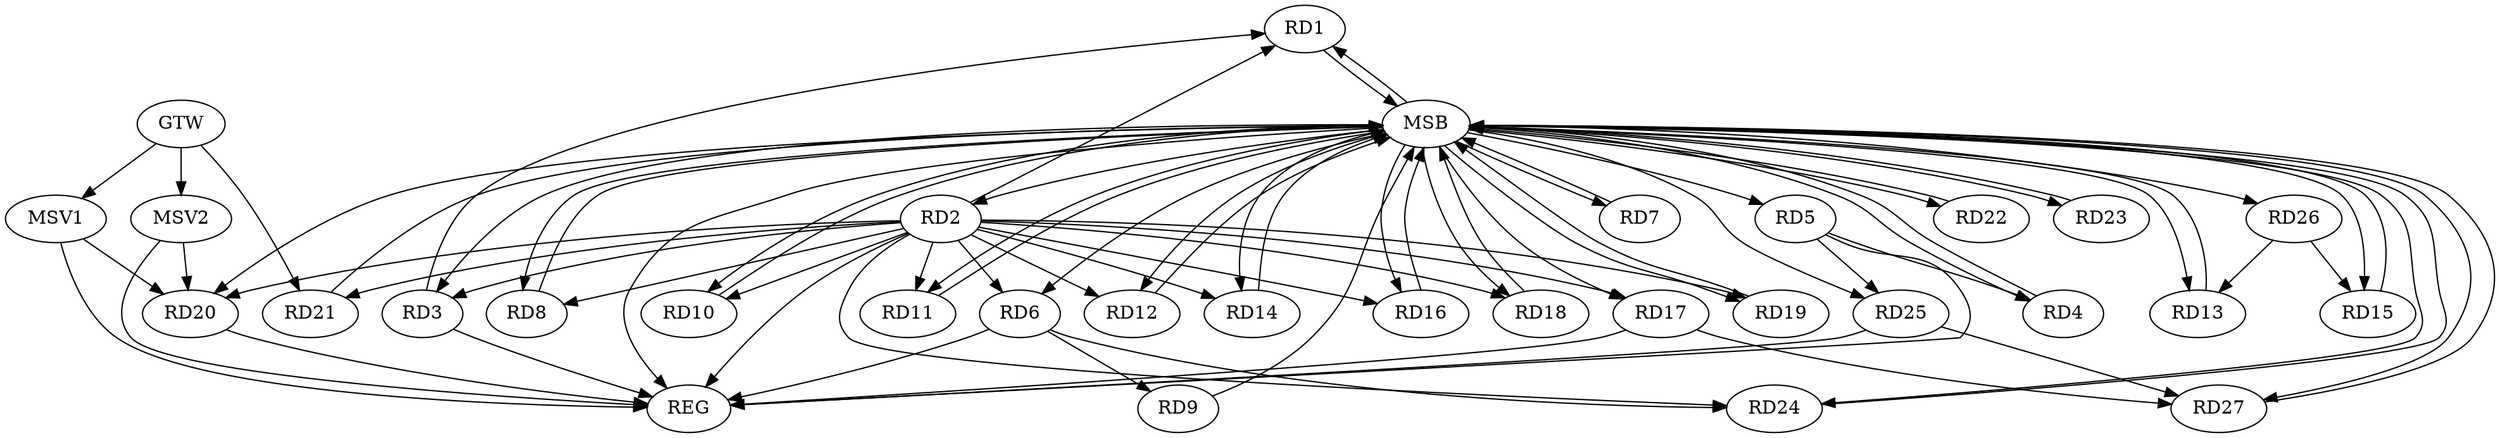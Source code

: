 strict digraph G {
  RD1 [ label="RD1" ];
  RD2 [ label="RD2" ];
  RD3 [ label="RD3" ];
  RD4 [ label="RD4" ];
  RD5 [ label="RD5" ];
  RD6 [ label="RD6" ];
  RD7 [ label="RD7" ];
  RD8 [ label="RD8" ];
  RD9 [ label="RD9" ];
  RD10 [ label="RD10" ];
  RD11 [ label="RD11" ];
  RD12 [ label="RD12" ];
  RD13 [ label="RD13" ];
  RD14 [ label="RD14" ];
  RD15 [ label="RD15" ];
  RD16 [ label="RD16" ];
  RD17 [ label="RD17" ];
  RD18 [ label="RD18" ];
  RD19 [ label="RD19" ];
  RD20 [ label="RD20" ];
  RD21 [ label="RD21" ];
  RD22 [ label="RD22" ];
  RD23 [ label="RD23" ];
  RD24 [ label="RD24" ];
  RD25 [ label="RD25" ];
  RD26 [ label="RD26" ];
  RD27 [ label="RD27" ];
  GTW [ label="GTW" ];
  REG [ label="REG" ];
  MSB [ label="MSB" ];
  MSV1 [ label="MSV1" ];
  MSV2 [ label="MSV2" ];
  RD3 -> RD1;
  RD2 -> RD14;
  RD2 -> RD17;
  RD2 -> RD19;
  RD2 -> RD24;
  RD5 -> RD4;
  RD5 -> RD25;
  RD6 -> RD9;
  RD6 -> RD24;
  RD26 -> RD13;
  RD26 -> RD15;
  RD17 -> RD27;
  RD25 -> RD27;
  GTW -> RD21;
  RD2 -> REG;
  RD3 -> REG;
  RD5 -> REG;
  RD6 -> REG;
  RD17 -> REG;
  RD20 -> REG;
  RD25 -> REG;
  RD1 -> MSB;
  MSB -> RD14;
  MSB -> RD16;
  MSB -> REG;
  RD4 -> MSB;
  MSB -> RD5;
  MSB -> RD7;
  RD7 -> MSB;
  MSB -> RD6;
  MSB -> RD12;
  MSB -> RD17;
  MSB -> RD20;
  RD8 -> MSB;
  MSB -> RD13;
  RD9 -> MSB;
  MSB -> RD3;
  MSB -> RD11;
  MSB -> RD19;
  RD10 -> MSB;
  MSB -> RD18;
  MSB -> RD23;
  RD11 -> MSB;
  MSB -> RD2;
  MSB -> RD15;
  MSB -> RD27;
  RD12 -> MSB;
  RD13 -> MSB;
  MSB -> RD10;
  RD14 -> MSB;
  MSB -> RD24;
  RD15 -> MSB;
  RD16 -> MSB;
  MSB -> RD25;
  RD18 -> MSB;
  RD19 -> MSB;
  MSB -> RD26;
  RD21 -> MSB;
  MSB -> RD8;
  RD22 -> MSB;
  MSB -> RD4;
  RD23 -> MSB;
  MSB -> RD1;
  RD24 -> MSB;
  RD27 -> MSB;
  MSB -> RD22;
  RD2 -> RD20;
  RD2 -> RD18;
  RD2 -> RD10;
  RD2 -> RD11;
  RD2 -> RD12;
  RD2 -> RD21;
  RD2 -> RD1;
  RD2 -> RD8;
  RD2 -> RD3;
  RD2 -> RD16;
  RD2 -> RD6;
  MSV1 -> RD20;
  GTW -> MSV1;
  MSV1 -> REG;
  MSV2 -> RD20;
  GTW -> MSV2;
  MSV2 -> REG;
}
